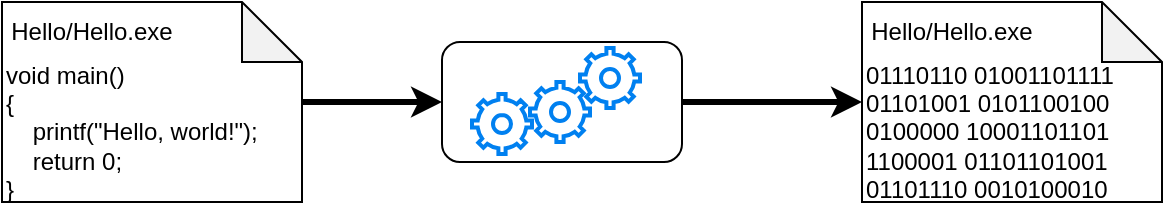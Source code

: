 <mxfile version="22.1.16" type="device">
  <diagram name="Page-1" id="GNt2Ri1ndIB1PV6YxB7j">
    <mxGraphModel dx="2832" dy="1718" grid="1" gridSize="10" guides="1" tooltips="1" connect="1" arrows="1" fold="1" page="1" pageScale="1" pageWidth="827" pageHeight="1169" math="0" shadow="0">
      <root>
        <mxCell id="0" />
        <mxCell id="1" parent="0" />
        <mxCell id="gsesg9wLPKOnMRFbFdnM-24" value="" style="group" vertex="1" connectable="0" parent="1">
          <mxGeometry x="130" y="590" width="580" height="100" as="geometry" />
        </mxCell>
        <mxCell id="gsesg9wLPKOnMRFbFdnM-3" value="" style="rounded=1;whiteSpace=wrap;html=1;" vertex="1" parent="gsesg9wLPKOnMRFbFdnM-24">
          <mxGeometry x="220" y="20" width="120" height="60" as="geometry" />
        </mxCell>
        <mxCell id="gsesg9wLPKOnMRFbFdnM-8" value="" style="group" vertex="1" connectable="0" parent="gsesg9wLPKOnMRFbFdnM-24">
          <mxGeometry x="235" y="23" width="84" height="53" as="geometry" />
        </mxCell>
        <mxCell id="gsesg9wLPKOnMRFbFdnM-4" value="" style="html=1;verticalLabelPosition=bottom;align=center;labelBackgroundColor=#ffffff;verticalAlign=top;strokeWidth=2;strokeColor=#0080F0;shadow=0;dashed=0;shape=mxgraph.ios7.icons.settings;" vertex="1" parent="gsesg9wLPKOnMRFbFdnM-8">
          <mxGeometry y="23" width="30" height="30" as="geometry" />
        </mxCell>
        <mxCell id="gsesg9wLPKOnMRFbFdnM-5" value="" style="html=1;verticalLabelPosition=bottom;align=center;labelBackgroundColor=#ffffff;verticalAlign=top;strokeWidth=2;strokeColor=#0080F0;shadow=0;dashed=0;shape=mxgraph.ios7.icons.settings;" vertex="1" parent="gsesg9wLPKOnMRFbFdnM-8">
          <mxGeometry x="29" y="17" width="30" height="30" as="geometry" />
        </mxCell>
        <mxCell id="gsesg9wLPKOnMRFbFdnM-6" value="" style="html=1;verticalLabelPosition=bottom;align=center;labelBackgroundColor=#ffffff;verticalAlign=top;strokeWidth=2;strokeColor=#0080F0;shadow=0;dashed=0;shape=mxgraph.ios7.icons.settings;" vertex="1" parent="gsesg9wLPKOnMRFbFdnM-8">
          <mxGeometry x="54" width="30" height="30" as="geometry" />
        </mxCell>
        <mxCell id="gsesg9wLPKOnMRFbFdnM-14" value="" style="shape=note;whiteSpace=wrap;html=1;backgroundOutline=1;darkOpacity=0.05;" vertex="1" parent="gsesg9wLPKOnMRFbFdnM-24">
          <mxGeometry x="430" width="150" height="100" as="geometry" />
        </mxCell>
        <mxCell id="gsesg9wLPKOnMRFbFdnM-19" style="edgeStyle=orthogonalEdgeStyle;rounded=0;orthogonalLoop=1;jettySize=auto;html=1;strokeWidth=3;" edge="1" parent="gsesg9wLPKOnMRFbFdnM-24" source="gsesg9wLPKOnMRFbFdnM-3" target="gsesg9wLPKOnMRFbFdnM-14">
          <mxGeometry relative="1" as="geometry" />
        </mxCell>
        <mxCell id="gsesg9wLPKOnMRFbFdnM-15" value="Hello/Hello.exe" style="text;html=1;strokeColor=none;fillColor=none;align=center;verticalAlign=middle;whiteSpace=wrap;rounded=0;" vertex="1" parent="gsesg9wLPKOnMRFbFdnM-24">
          <mxGeometry x="430" width="90" height="30" as="geometry" />
        </mxCell>
        <mxCell id="gsesg9wLPKOnMRFbFdnM-16" value="01110110 01001101111 01101001 0101100100  0100000 10001101101  1100001 01101101001  01101110 0010100010" style="text;strokeColor=none;fillColor=none;align=left;verticalAlign=middle;rounded=0;whiteSpace=wrap;" vertex="1" parent="gsesg9wLPKOnMRFbFdnM-24">
          <mxGeometry x="430" y="30" width="130" height="70" as="geometry" />
        </mxCell>
        <mxCell id="gsesg9wLPKOnMRFbFdnM-18" style="edgeStyle=orthogonalEdgeStyle;rounded=0;orthogonalLoop=1;jettySize=auto;html=1;strokeWidth=3;" edge="1" parent="gsesg9wLPKOnMRFbFdnM-24" source="gsesg9wLPKOnMRFbFdnM-21" target="gsesg9wLPKOnMRFbFdnM-3">
          <mxGeometry relative="1" as="geometry">
            <mxPoint x="160" y="50.5" as="sourcePoint" />
          </mxGeometry>
        </mxCell>
        <mxCell id="gsesg9wLPKOnMRFbFdnM-21" value="" style="shape=note;whiteSpace=wrap;html=1;backgroundOutline=1;darkOpacity=0.05;" vertex="1" parent="gsesg9wLPKOnMRFbFdnM-24">
          <mxGeometry width="150" height="100" as="geometry" />
        </mxCell>
        <mxCell id="gsesg9wLPKOnMRFbFdnM-20" value="void main()&lt;br&gt;{&lt;br&gt;&lt;div style=&quot;&quot;&gt;&amp;nbsp; &amp;nbsp; printf(&quot;Hello, world!&quot;);&lt;/div&gt;&lt;div style=&quot;&quot;&gt;&amp;nbsp; &amp;nbsp; return 0;&lt;/div&gt;}" style="text;html=1;strokeColor=none;fillColor=none;align=left;verticalAlign=middle;whiteSpace=wrap;rounded=0;fontColor=#000000;" vertex="1" parent="gsesg9wLPKOnMRFbFdnM-24">
          <mxGeometry y="30" width="130" height="70" as="geometry" />
        </mxCell>
        <mxCell id="gsesg9wLPKOnMRFbFdnM-22" value="Hello/Hello.exe" style="text;html=1;strokeColor=none;fillColor=none;align=center;verticalAlign=middle;whiteSpace=wrap;rounded=0;" vertex="1" parent="gsesg9wLPKOnMRFbFdnM-24">
          <mxGeometry width="90" height="30" as="geometry" />
        </mxCell>
      </root>
    </mxGraphModel>
  </diagram>
</mxfile>

